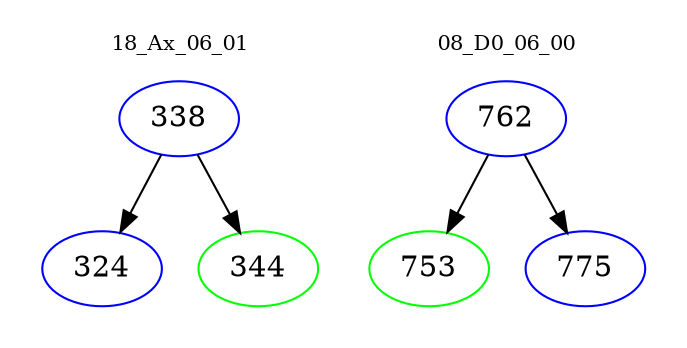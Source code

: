 digraph{
subgraph cluster_0 {
color = white
label = "18_Ax_06_01";
fontsize=10;
T0_338 [label="338", color="blue"]
T0_338 -> T0_324 [color="black"]
T0_324 [label="324", color="blue"]
T0_338 -> T0_344 [color="black"]
T0_344 [label="344", color="green"]
}
subgraph cluster_1 {
color = white
label = "08_D0_06_00";
fontsize=10;
T1_762 [label="762", color="blue"]
T1_762 -> T1_753 [color="black"]
T1_753 [label="753", color="green"]
T1_762 -> T1_775 [color="black"]
T1_775 [label="775", color="blue"]
}
}
